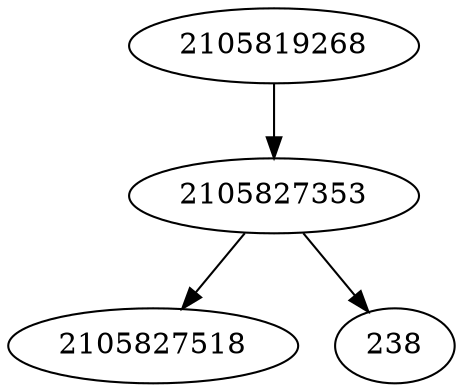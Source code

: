 strict digraph  {
2105827353;
2105819268;
2105827518;
238;
2105827353 -> 238;
2105827353 -> 2105827518;
2105819268 -> 2105827353;
}

